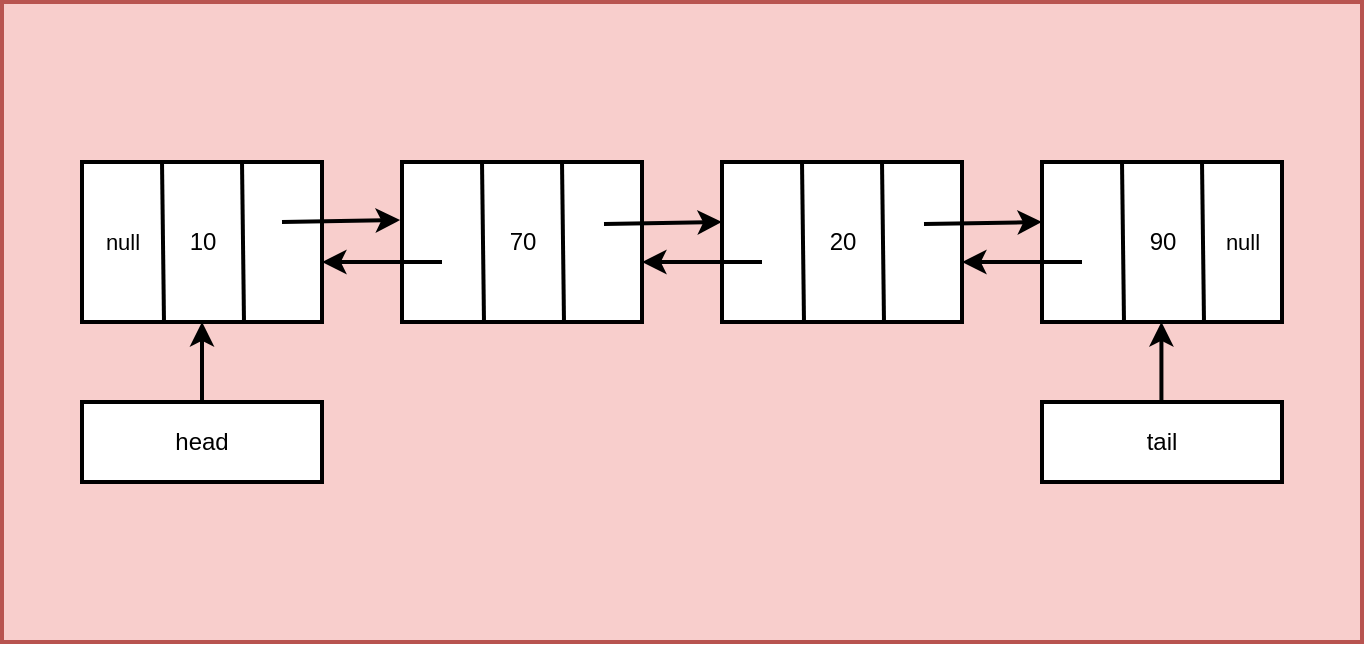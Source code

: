 <mxfile version="24.7.12">
  <diagram name="Page-1" id="pnvVoBZ5i4kmpRvMOao1">
    <mxGraphModel dx="720" dy="398" grid="1" gridSize="10" guides="1" tooltips="1" connect="1" arrows="1" fold="1" page="1" pageScale="1" pageWidth="850" pageHeight="1100" math="0" shadow="0">
      <root>
        <mxCell id="0" />
        <mxCell id="1" parent="0" />
        <mxCell id="nOGWIP9tSTL0KJmNfYc6-30" value="" style="rounded=0;whiteSpace=wrap;html=1;fillColor=#f8cecc;strokeColor=#b85450;strokeWidth=2;" vertex="1" parent="1">
          <mxGeometry x="40" y="40" width="680" height="320" as="geometry" />
        </mxCell>
        <mxCell id="nOGWIP9tSTL0KJmNfYc6-1" value="" style="rounded=0;whiteSpace=wrap;html=1;strokeWidth=2;" vertex="1" parent="1">
          <mxGeometry x="80" y="120" width="120" height="80" as="geometry" />
        </mxCell>
        <mxCell id="nOGWIP9tSTL0KJmNfYc6-3" value="" style="endArrow=none;html=1;rounded=0;exitX=0.205;exitY=1;exitDx=0;exitDy=0;exitPerimeter=0;strokeWidth=2;" edge="1" parent="1">
          <mxGeometry width="50" height="50" relative="1" as="geometry">
            <mxPoint x="161" y="200" as="sourcePoint" />
            <mxPoint x="160" y="120" as="targetPoint" />
          </mxGeometry>
        </mxCell>
        <mxCell id="nOGWIP9tSTL0KJmNfYc6-4" value="" style="endArrow=none;html=1;rounded=0;exitX=0.205;exitY=1;exitDx=0;exitDy=0;exitPerimeter=0;strokeWidth=2;" edge="1" parent="1">
          <mxGeometry width="50" height="50" relative="1" as="geometry">
            <mxPoint x="121" y="200" as="sourcePoint" />
            <mxPoint x="120" y="120" as="targetPoint" />
          </mxGeometry>
        </mxCell>
        <mxCell id="nOGWIP9tSTL0KJmNfYc6-5" value="" style="rounded=0;whiteSpace=wrap;html=1;strokeWidth=2;" vertex="1" parent="1">
          <mxGeometry x="240" y="120" width="120" height="80" as="geometry" />
        </mxCell>
        <mxCell id="nOGWIP9tSTL0KJmNfYc6-6" value="" style="endArrow=none;html=1;rounded=0;exitX=0.205;exitY=1;exitDx=0;exitDy=0;exitPerimeter=0;strokeWidth=2;" edge="1" parent="1">
          <mxGeometry width="50" height="50" relative="1" as="geometry">
            <mxPoint x="321" y="200" as="sourcePoint" />
            <mxPoint x="320" y="120" as="targetPoint" />
          </mxGeometry>
        </mxCell>
        <mxCell id="nOGWIP9tSTL0KJmNfYc6-7" value="" style="endArrow=none;html=1;rounded=0;exitX=0.205;exitY=1;exitDx=0;exitDy=0;exitPerimeter=0;strokeWidth=2;" edge="1" parent="1">
          <mxGeometry width="50" height="50" relative="1" as="geometry">
            <mxPoint x="281" y="200" as="sourcePoint" />
            <mxPoint x="280" y="120" as="targetPoint" />
          </mxGeometry>
        </mxCell>
        <mxCell id="nOGWIP9tSTL0KJmNfYc6-8" value="" style="rounded=0;whiteSpace=wrap;html=1;strokeWidth=2;" vertex="1" parent="1">
          <mxGeometry x="400" y="120" width="120" height="80" as="geometry" />
        </mxCell>
        <mxCell id="nOGWIP9tSTL0KJmNfYc6-9" value="" style="endArrow=none;html=1;rounded=0;exitX=0.205;exitY=1;exitDx=0;exitDy=0;exitPerimeter=0;strokeWidth=2;" edge="1" parent="1">
          <mxGeometry width="50" height="50" relative="1" as="geometry">
            <mxPoint x="481" y="200" as="sourcePoint" />
            <mxPoint x="480" y="120" as="targetPoint" />
          </mxGeometry>
        </mxCell>
        <mxCell id="nOGWIP9tSTL0KJmNfYc6-10" value="" style="endArrow=none;html=1;rounded=0;exitX=0.205;exitY=1;exitDx=0;exitDy=0;exitPerimeter=0;strokeWidth=2;" edge="1" parent="1">
          <mxGeometry width="50" height="50" relative="1" as="geometry">
            <mxPoint x="441" y="200" as="sourcePoint" />
            <mxPoint x="440" y="120" as="targetPoint" />
          </mxGeometry>
        </mxCell>
        <mxCell id="nOGWIP9tSTL0KJmNfYc6-11" value="" style="rounded=0;whiteSpace=wrap;html=1;strokeWidth=2;" vertex="1" parent="1">
          <mxGeometry x="560" y="120" width="120" height="80" as="geometry" />
        </mxCell>
        <mxCell id="nOGWIP9tSTL0KJmNfYc6-12" value="" style="endArrow=none;html=1;rounded=0;exitX=0.205;exitY=1;exitDx=0;exitDy=0;exitPerimeter=0;strokeWidth=2;" edge="1" parent="1">
          <mxGeometry width="50" height="50" relative="1" as="geometry">
            <mxPoint x="641" y="200" as="sourcePoint" />
            <mxPoint x="640" y="120" as="targetPoint" />
          </mxGeometry>
        </mxCell>
        <mxCell id="nOGWIP9tSTL0KJmNfYc6-13" value="" style="endArrow=none;html=1;rounded=0;exitX=0.205;exitY=1;exitDx=0;exitDy=0;exitPerimeter=0;strokeWidth=2;" edge="1" parent="1">
          <mxGeometry width="50" height="50" relative="1" as="geometry">
            <mxPoint x="601" y="200" as="sourcePoint" />
            <mxPoint x="600" y="120" as="targetPoint" />
          </mxGeometry>
        </mxCell>
        <mxCell id="nOGWIP9tSTL0KJmNfYc6-14" value="" style="endArrow=classic;html=1;rounded=0;entryX=-0.008;entryY=0.363;entryDx=0;entryDy=0;entryPerimeter=0;strokeWidth=2;" edge="1" parent="1" target="nOGWIP9tSTL0KJmNfYc6-5">
          <mxGeometry width="50" height="50" relative="1" as="geometry">
            <mxPoint x="180" y="150" as="sourcePoint" />
            <mxPoint x="230" y="100" as="targetPoint" />
          </mxGeometry>
        </mxCell>
        <mxCell id="nOGWIP9tSTL0KJmNfYc6-15" value="" style="endArrow=classic;html=1;rounded=0;entryX=-0.008;entryY=0.363;entryDx=0;entryDy=0;entryPerimeter=0;strokeWidth=2;" edge="1" parent="1">
          <mxGeometry width="50" height="50" relative="1" as="geometry">
            <mxPoint x="341" y="151" as="sourcePoint" />
            <mxPoint x="400" y="150" as="targetPoint" />
          </mxGeometry>
        </mxCell>
        <mxCell id="nOGWIP9tSTL0KJmNfYc6-16" value="" style="endArrow=classic;html=1;rounded=0;entryX=-0.008;entryY=0.363;entryDx=0;entryDy=0;entryPerimeter=0;strokeWidth=2;" edge="1" parent="1">
          <mxGeometry width="50" height="50" relative="1" as="geometry">
            <mxPoint x="501" y="151" as="sourcePoint" />
            <mxPoint x="560" y="150" as="targetPoint" />
          </mxGeometry>
        </mxCell>
        <mxCell id="nOGWIP9tSTL0KJmNfYc6-17" value="" style="endArrow=classic;html=1;rounded=0;entryX=1;entryY=0.75;entryDx=0;entryDy=0;strokeWidth=2;" edge="1" parent="1">
          <mxGeometry width="50" height="50" relative="1" as="geometry">
            <mxPoint x="580" y="170" as="sourcePoint" />
            <mxPoint x="520.0" y="170" as="targetPoint" />
          </mxGeometry>
        </mxCell>
        <mxCell id="nOGWIP9tSTL0KJmNfYc6-18" value="" style="endArrow=classic;html=1;rounded=0;entryX=1;entryY=0.75;entryDx=0;entryDy=0;strokeWidth=2;" edge="1" parent="1">
          <mxGeometry width="50" height="50" relative="1" as="geometry">
            <mxPoint x="420" y="170" as="sourcePoint" />
            <mxPoint x="360.0" y="170" as="targetPoint" />
          </mxGeometry>
        </mxCell>
        <mxCell id="nOGWIP9tSTL0KJmNfYc6-19" value="" style="endArrow=classic;html=1;rounded=0;entryX=1;entryY=0.75;entryDx=0;entryDy=0;strokeWidth=2;" edge="1" parent="1">
          <mxGeometry width="50" height="50" relative="1" as="geometry">
            <mxPoint x="260" y="170" as="sourcePoint" />
            <mxPoint x="200.0" y="170" as="targetPoint" />
          </mxGeometry>
        </mxCell>
        <mxCell id="nOGWIP9tSTL0KJmNfYc6-20" value="&lt;font style=&quot;font-size: 11px;&quot;&gt;null&lt;/font&gt;" style="text;html=1;align=center;verticalAlign=middle;resizable=0;points=[];autosize=1;strokeColor=none;fillColor=none;strokeWidth=2;" vertex="1" parent="1">
          <mxGeometry x="80" y="145" width="40" height="30" as="geometry" />
        </mxCell>
        <mxCell id="nOGWIP9tSTL0KJmNfYc6-21" value="&lt;font style=&quot;font-size: 11px;&quot;&gt;null&lt;/font&gt;" style="text;html=1;align=center;verticalAlign=middle;resizable=0;points=[];autosize=1;strokeColor=none;fillColor=none;strokeWidth=2;" vertex="1" parent="1">
          <mxGeometry x="640" y="145" width="40" height="30" as="geometry" />
        </mxCell>
        <mxCell id="nOGWIP9tSTL0KJmNfYc6-22" value="10" style="text;html=1;align=center;verticalAlign=middle;resizable=0;points=[];autosize=1;strokeColor=none;fillColor=none;strokeWidth=2;" vertex="1" parent="1">
          <mxGeometry x="120" y="145" width="40" height="30" as="geometry" />
        </mxCell>
        <mxCell id="nOGWIP9tSTL0KJmNfYc6-23" value="70&lt;span style=&quot;color: rgba(0, 0, 0, 0); font-family: monospace; font-size: 0px; text-align: start;&quot;&gt;%3CmxGraphModel%3E%3Croot%3E%3CmxCell%20id%3D%220%22%2F%3E%3CmxCell%20id%3D%221%22%20parent%3D%220%22%2F%3E%3CmxCell%20id%3D%222%22%20value%3D%22%26lt%3Bfont%20style%3D%26quot%3Bfont-size%3A%2011px%3B%26quot%3B%26gt%3Bnull%26lt%3B%2Ffont%26gt%3B%22%20style%3D%22text%3Bhtml%3D1%3Balign%3Dcenter%3BverticalAlign%3Dmiddle%3Bresizable%3D0%3Bpoints%3D%5B%5D%3Bautosize%3D1%3BstrokeColor%3Dnone%3BfillColor%3Dnone%3B%22%20vertex%3D%221%22%20parent%3D%221%22%3E%3CmxGeometry%20x%3D%2280%22%20y%3D%22145%22%20width%3D%2240%22%20height%3D%2230%22%20as%3D%22geometry%22%2F%3E%3C%2FmxCell%3E%3C%2Froot%3E%3C%2FmxGraphModel%3E&lt;/span&gt;" style="text;html=1;align=center;verticalAlign=middle;resizable=0;points=[];autosize=1;strokeColor=none;fillColor=none;strokeWidth=2;" vertex="1" parent="1">
          <mxGeometry x="280" y="145" width="40" height="30" as="geometry" />
        </mxCell>
        <mxCell id="nOGWIP9tSTL0KJmNfYc6-24" value="20" style="text;html=1;align=center;verticalAlign=middle;resizable=0;points=[];autosize=1;strokeColor=none;fillColor=none;strokeWidth=2;" vertex="1" parent="1">
          <mxGeometry x="440" y="145" width="40" height="30" as="geometry" />
        </mxCell>
        <mxCell id="nOGWIP9tSTL0KJmNfYc6-25" value="90" style="text;html=1;align=center;verticalAlign=middle;resizable=0;points=[];autosize=1;strokeColor=none;fillColor=none;strokeWidth=2;" vertex="1" parent="1">
          <mxGeometry x="600" y="145" width="40" height="30" as="geometry" />
        </mxCell>
        <mxCell id="nOGWIP9tSTL0KJmNfYc6-26" value="head" style="rounded=0;whiteSpace=wrap;html=1;strokeWidth=2;" vertex="1" parent="1">
          <mxGeometry x="80" y="240" width="120" height="40" as="geometry" />
        </mxCell>
        <mxCell id="nOGWIP9tSTL0KJmNfYc6-27" value="tail" style="rounded=0;whiteSpace=wrap;html=1;strokeWidth=2;" vertex="1" parent="1">
          <mxGeometry x="560" y="240" width="120" height="40" as="geometry" />
        </mxCell>
        <mxCell id="nOGWIP9tSTL0KJmNfYc6-28" value="" style="endArrow=classic;html=1;rounded=0;entryX=0.5;entryY=1;entryDx=0;entryDy=0;exitX=0.5;exitY=0;exitDx=0;exitDy=0;strokeWidth=2;" edge="1" parent="1" source="nOGWIP9tSTL0KJmNfYc6-26" target="nOGWIP9tSTL0KJmNfYc6-1">
          <mxGeometry width="50" height="50" relative="1" as="geometry">
            <mxPoint x="130" y="240" as="sourcePoint" />
            <mxPoint x="180" y="190" as="targetPoint" />
          </mxGeometry>
        </mxCell>
        <mxCell id="nOGWIP9tSTL0KJmNfYc6-29" value="" style="endArrow=classic;html=1;rounded=0;entryX=0.5;entryY=1;entryDx=0;entryDy=0;exitX=0.5;exitY=0;exitDx=0;exitDy=0;strokeWidth=2;" edge="1" parent="1">
          <mxGeometry width="50" height="50" relative="1" as="geometry">
            <mxPoint x="619.71" y="240" as="sourcePoint" />
            <mxPoint x="619.71" y="200" as="targetPoint" />
          </mxGeometry>
        </mxCell>
      </root>
    </mxGraphModel>
  </diagram>
</mxfile>
